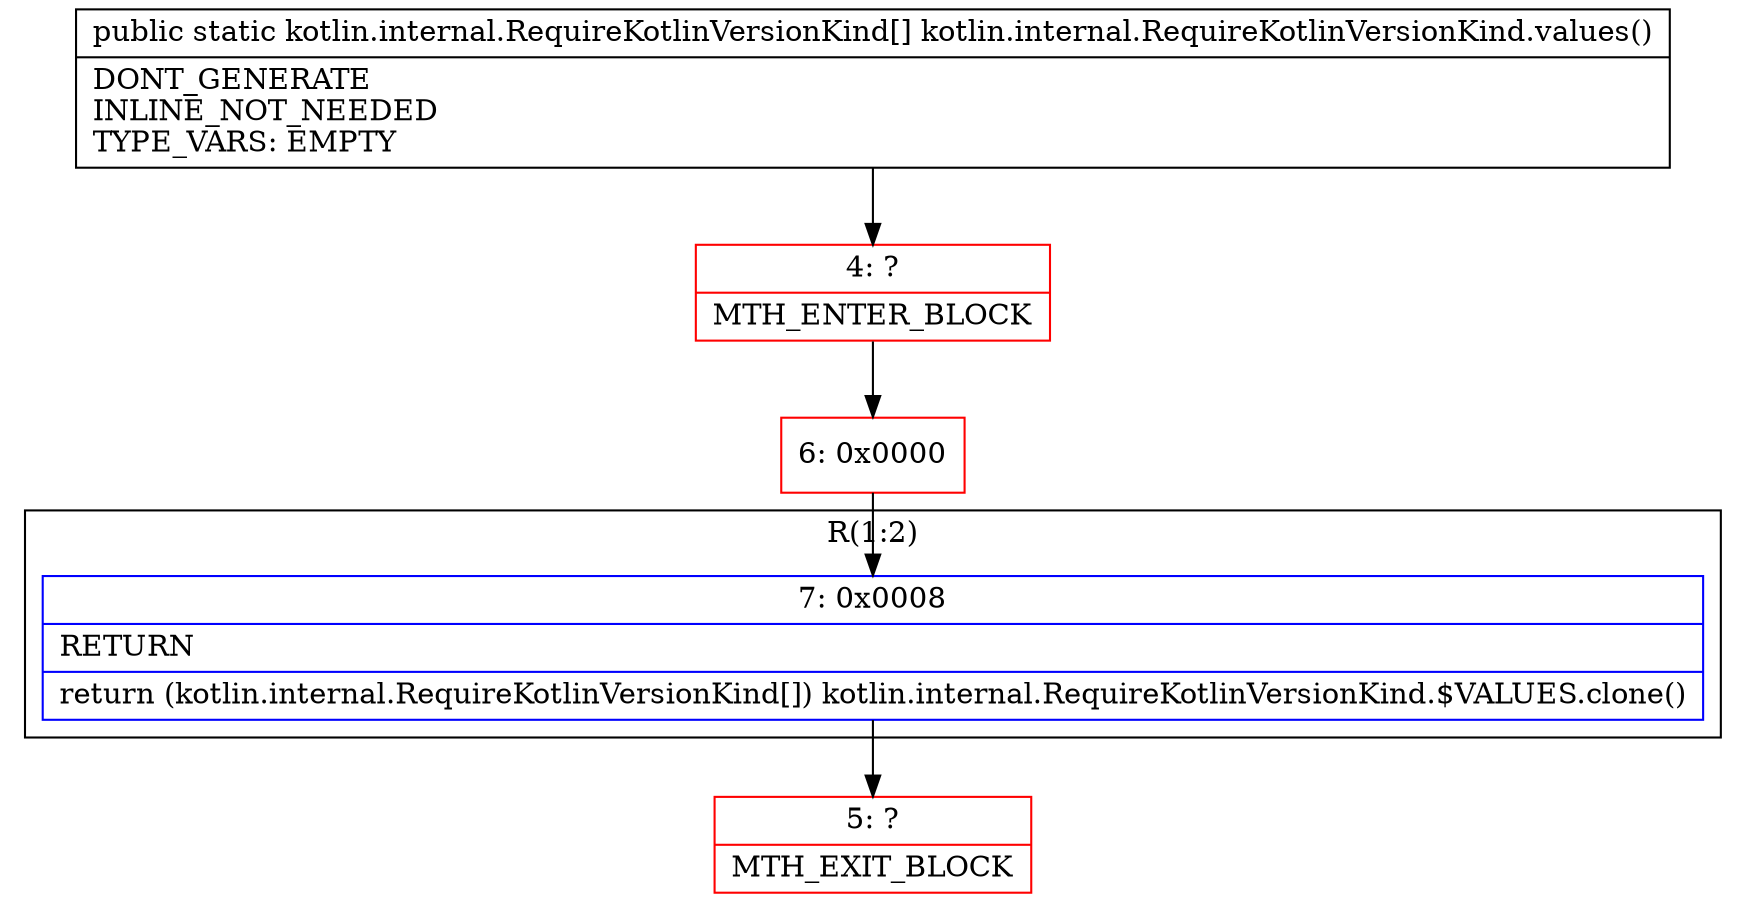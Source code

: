 digraph "CFG forkotlin.internal.RequireKotlinVersionKind.values()[Lkotlin\/internal\/RequireKotlinVersionKind;" {
subgraph cluster_Region_1686143078 {
label = "R(1:2)";
node [shape=record,color=blue];
Node_7 [shape=record,label="{7\:\ 0x0008|RETURN\l|return (kotlin.internal.RequireKotlinVersionKind[]) kotlin.internal.RequireKotlinVersionKind.$VALUES.clone()\l}"];
}
Node_4 [shape=record,color=red,label="{4\:\ ?|MTH_ENTER_BLOCK\l}"];
Node_6 [shape=record,color=red,label="{6\:\ 0x0000}"];
Node_5 [shape=record,color=red,label="{5\:\ ?|MTH_EXIT_BLOCK\l}"];
MethodNode[shape=record,label="{public static kotlin.internal.RequireKotlinVersionKind[] kotlin.internal.RequireKotlinVersionKind.values()  | DONT_GENERATE\lINLINE_NOT_NEEDED\lTYPE_VARS: EMPTY\l}"];
MethodNode -> Node_4;Node_7 -> Node_5;
Node_4 -> Node_6;
Node_6 -> Node_7;
}

